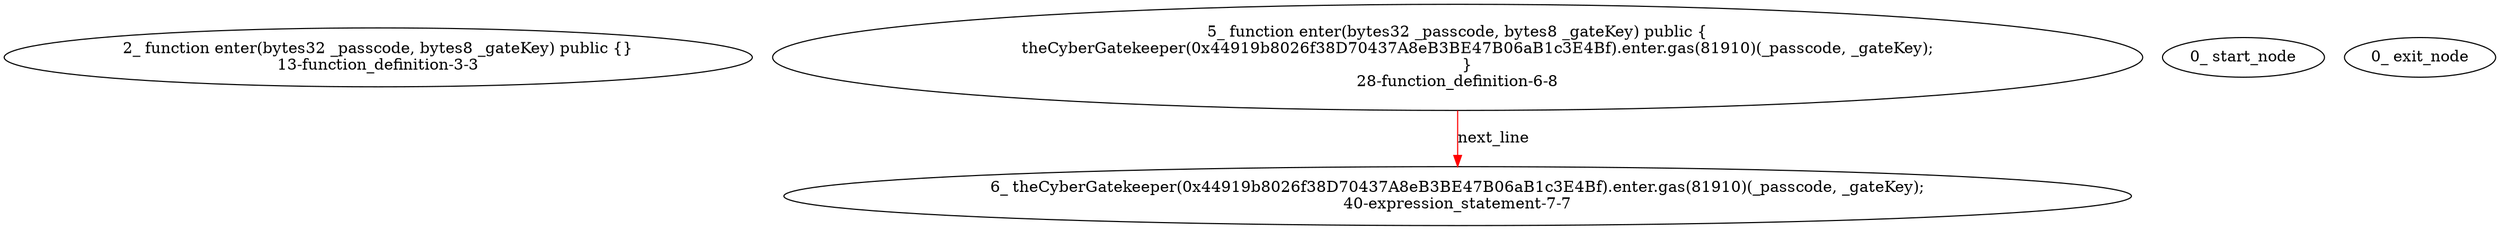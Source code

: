 digraph  {
13 [label="2_ function enter(bytes32 _passcode, bytes8 _gateKey) public {}\n13-function_definition-3-3", method="enter(bytes32 _passcode,bytes8 _gateKey)", type_label=function_definition];
28 [label="5_ function enter(bytes32 _passcode, bytes8 _gateKey) public {\n        theCyberGatekeeper(0x44919b8026f38D70437A8eB3BE47B06aB1c3E4Bf).enter.gas(81910)(_passcode, _gateKey);\n    }\n28-function_definition-6-8", method="enter(bytes32 _passcode,bytes8 _gateKey)", type_label=function_definition];
40 [label="6_ theCyberGatekeeper(0x44919b8026f38D70437A8eB3BE47B06aB1c3E4Bf).enter.gas(81910)(_passcode, _gateKey);\n40-expression_statement-7-7", method="enter(bytes32 _passcode,bytes8 _gateKey)", type_label=expression_statement];
1 [label="0_ start_node", method="", type_label=start];
2 [label="0_ exit_node", method="", type_label=exit];
28 -> 40  [color=red, controlflow_type=next_line, edge_type=CFG_edge, key=0, label=next_line];
}
